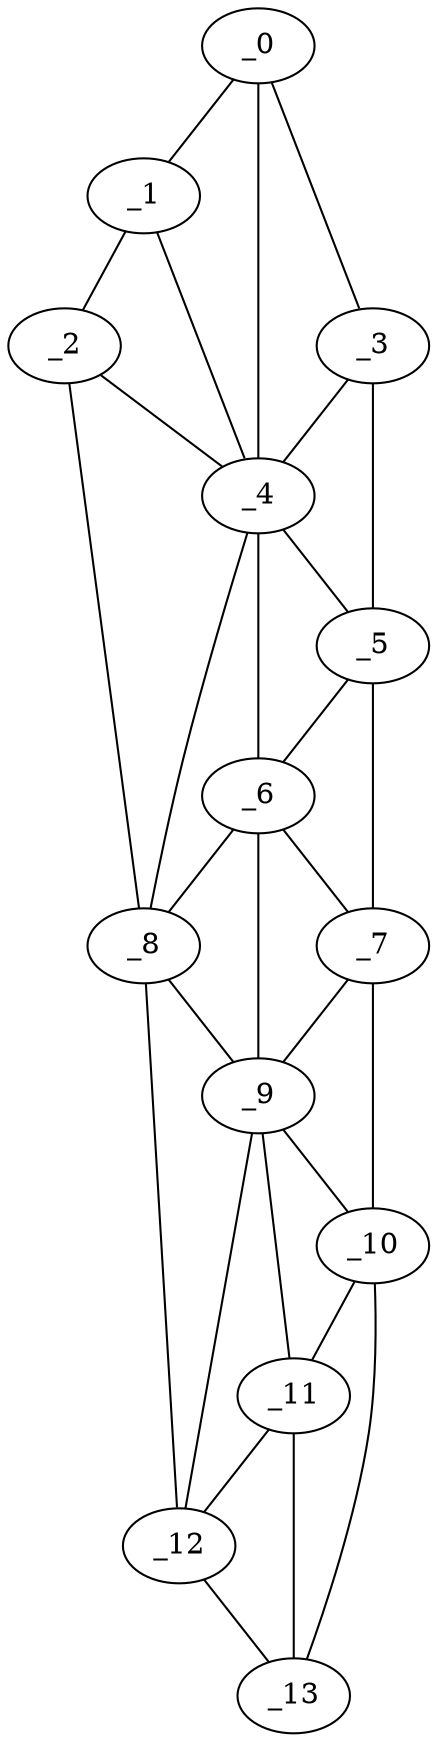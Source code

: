 graph "obj23__205.gxl" {
	_0	 [x=8,
		y=55];
	_1	 [x=9,
		y=62];
	_0 -- _1	 [valence=1];
	_3	 [x=24,
		y=41];
	_0 -- _3	 [valence=1];
	_4	 [x=35,
		y=58];
	_0 -- _4	 [valence=2];
	_2	 [x=17,
		y=76];
	_1 -- _2	 [valence=1];
	_1 -- _4	 [valence=2];
	_2 -- _4	 [valence=1];
	_8	 [x=74,
		y=83];
	_2 -- _8	 [valence=1];
	_3 -- _4	 [valence=2];
	_5	 [x=48,
		y=45];
	_3 -- _5	 [valence=1];
	_4 -- _5	 [valence=2];
	_6	 [x=69,
		y=65];
	_4 -- _6	 [valence=2];
	_4 -- _8	 [valence=2];
	_5 -- _6	 [valence=2];
	_7	 [x=70,
		y=50];
	_5 -- _7	 [valence=1];
	_6 -- _7	 [valence=2];
	_6 -- _8	 [valence=1];
	_9	 [x=77,
		y=65];
	_6 -- _9	 [valence=2];
	_7 -- _9	 [valence=2];
	_10	 [x=90,
		y=55];
	_7 -- _10	 [valence=1];
	_8 -- _9	 [valence=2];
	_12	 [x=98,
		y=85];
	_8 -- _12	 [valence=1];
	_9 -- _10	 [valence=2];
	_11	 [x=95,
		y=62];
	_9 -- _11	 [valence=2];
	_9 -- _12	 [valence=2];
	_10 -- _11	 [valence=2];
	_13	 [x=122,
		y=67];
	_10 -- _13	 [valence=1];
	_11 -- _12	 [valence=2];
	_11 -- _13	 [valence=2];
	_12 -- _13	 [valence=1];
}
